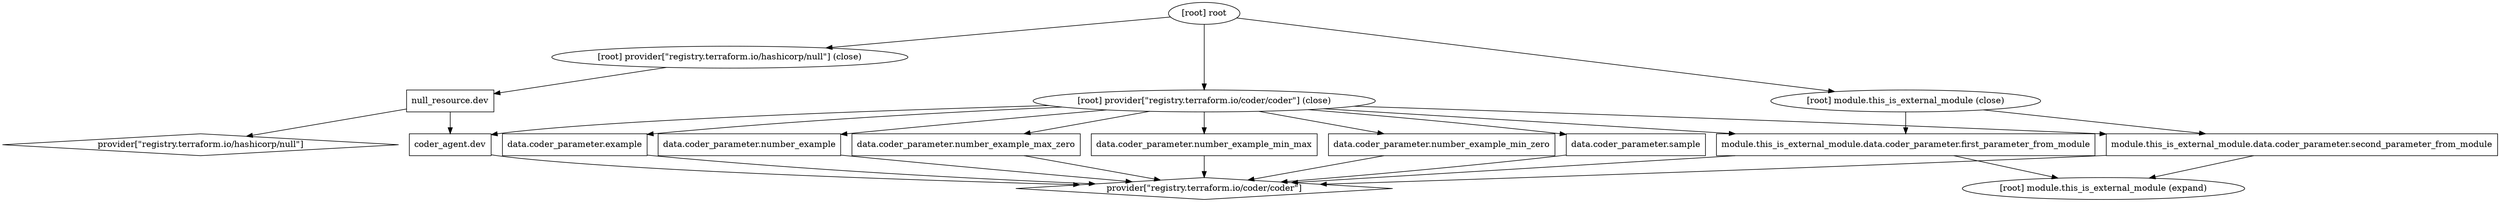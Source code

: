 digraph {
	compound = "true"
	newrank = "true"
	subgraph "root" {
		"[root] coder_agent.dev (expand)" [label = "coder_agent.dev", shape = "box"]
		"[root] data.coder_parameter.example (expand)" [label = "data.coder_parameter.example", shape = "box"]
		"[root] data.coder_parameter.number_example (expand)" [label = "data.coder_parameter.number_example", shape = "box"]
		"[root] data.coder_parameter.number_example_max_zero (expand)" [label = "data.coder_parameter.number_example_max_zero", shape = "box"]
		"[root] data.coder_parameter.number_example_min_max (expand)" [label = "data.coder_parameter.number_example_min_max", shape = "box"]
		"[root] data.coder_parameter.number_example_min_zero (expand)" [label = "data.coder_parameter.number_example_min_zero", shape = "box"]
		"[root] data.coder_parameter.sample (expand)" [label = "data.coder_parameter.sample", shape = "box"]
		"[root] module.this_is_external_module.data.coder_parameter.first_parameter_from_module (expand)" [label = "module.this_is_external_module.data.coder_parameter.first_parameter_from_module", shape = "box"]
		"[root] module.this_is_external_module.data.coder_parameter.second_parameter_from_module (expand)" [label = "module.this_is_external_module.data.coder_parameter.second_parameter_from_module", shape = "box"]
		"[root] null_resource.dev (expand)" [label = "null_resource.dev", shape = "box"]
		"[root] provider[\"registry.terraform.io/coder/coder\"]" [label = "provider[\"registry.terraform.io/coder/coder\"]", shape = "diamond"]
		"[root] provider[\"registry.terraform.io/hashicorp/null\"]" [label = "provider[\"registry.terraform.io/hashicorp/null\"]", shape = "diamond"]
		"[root] coder_agent.dev (expand)" -> "[root] provider[\"registry.terraform.io/coder/coder\"]"
		"[root] data.coder_parameter.example (expand)" -> "[root] provider[\"registry.terraform.io/coder/coder\"]"
		"[root] data.coder_parameter.number_example (expand)" -> "[root] provider[\"registry.terraform.io/coder/coder\"]"
		"[root] data.coder_parameter.number_example_max_zero (expand)" -> "[root] provider[\"registry.terraform.io/coder/coder\"]"
		"[root] data.coder_parameter.number_example_min_max (expand)" -> "[root] provider[\"registry.terraform.io/coder/coder\"]"
		"[root] data.coder_parameter.number_example_min_zero (expand)" -> "[root] provider[\"registry.terraform.io/coder/coder\"]"
		"[root] data.coder_parameter.sample (expand)" -> "[root] provider[\"registry.terraform.io/coder/coder\"]"
		"[root] module.this_is_external_module (close)" -> "[root] module.this_is_external_module.data.coder_parameter.first_parameter_from_module (expand)"
		"[root] module.this_is_external_module (close)" -> "[root] module.this_is_external_module.data.coder_parameter.second_parameter_from_module (expand)"
		"[root] module.this_is_external_module.data.coder_parameter.first_parameter_from_module (expand)" -> "[root] module.this_is_external_module (expand)"
		"[root] module.this_is_external_module.data.coder_parameter.first_parameter_from_module (expand)" -> "[root] provider[\"registry.terraform.io/coder/coder\"]"
		"[root] module.this_is_external_module.data.coder_parameter.second_parameter_from_module (expand)" -> "[root] module.this_is_external_module (expand)"
		"[root] module.this_is_external_module.data.coder_parameter.second_parameter_from_module (expand)" -> "[root] provider[\"registry.terraform.io/coder/coder\"]"
		"[root] null_resource.dev (expand)" -> "[root] coder_agent.dev (expand)"
		"[root] null_resource.dev (expand)" -> "[root] provider[\"registry.terraform.io/hashicorp/null\"]"
		"[root] provider[\"registry.terraform.io/coder/coder\"] (close)" -> "[root] coder_agent.dev (expand)"
		"[root] provider[\"registry.terraform.io/coder/coder\"] (close)" -> "[root] data.coder_parameter.example (expand)"
		"[root] provider[\"registry.terraform.io/coder/coder\"] (close)" -> "[root] data.coder_parameter.number_example (expand)"
		"[root] provider[\"registry.terraform.io/coder/coder\"] (close)" -> "[root] data.coder_parameter.number_example_max_zero (expand)"
		"[root] provider[\"registry.terraform.io/coder/coder\"] (close)" -> "[root] data.coder_parameter.number_example_min_max (expand)"
		"[root] provider[\"registry.terraform.io/coder/coder\"] (close)" -> "[root] data.coder_parameter.number_example_min_zero (expand)"
		"[root] provider[\"registry.terraform.io/coder/coder\"] (close)" -> "[root] data.coder_parameter.sample (expand)"
		"[root] provider[\"registry.terraform.io/coder/coder\"] (close)" -> "[root] module.this_is_external_module.data.coder_parameter.first_parameter_from_module (expand)"
		"[root] provider[\"registry.terraform.io/coder/coder\"] (close)" -> "[root] module.this_is_external_module.data.coder_parameter.second_parameter_from_module (expand)"
		"[root] provider[\"registry.terraform.io/hashicorp/null\"] (close)" -> "[root] null_resource.dev (expand)"
		"[root] root" -> "[root] module.this_is_external_module (close)"
		"[root] root" -> "[root] provider[\"registry.terraform.io/coder/coder\"] (close)"
		"[root] root" -> "[root] provider[\"registry.terraform.io/hashicorp/null\"] (close)"
	}
}

